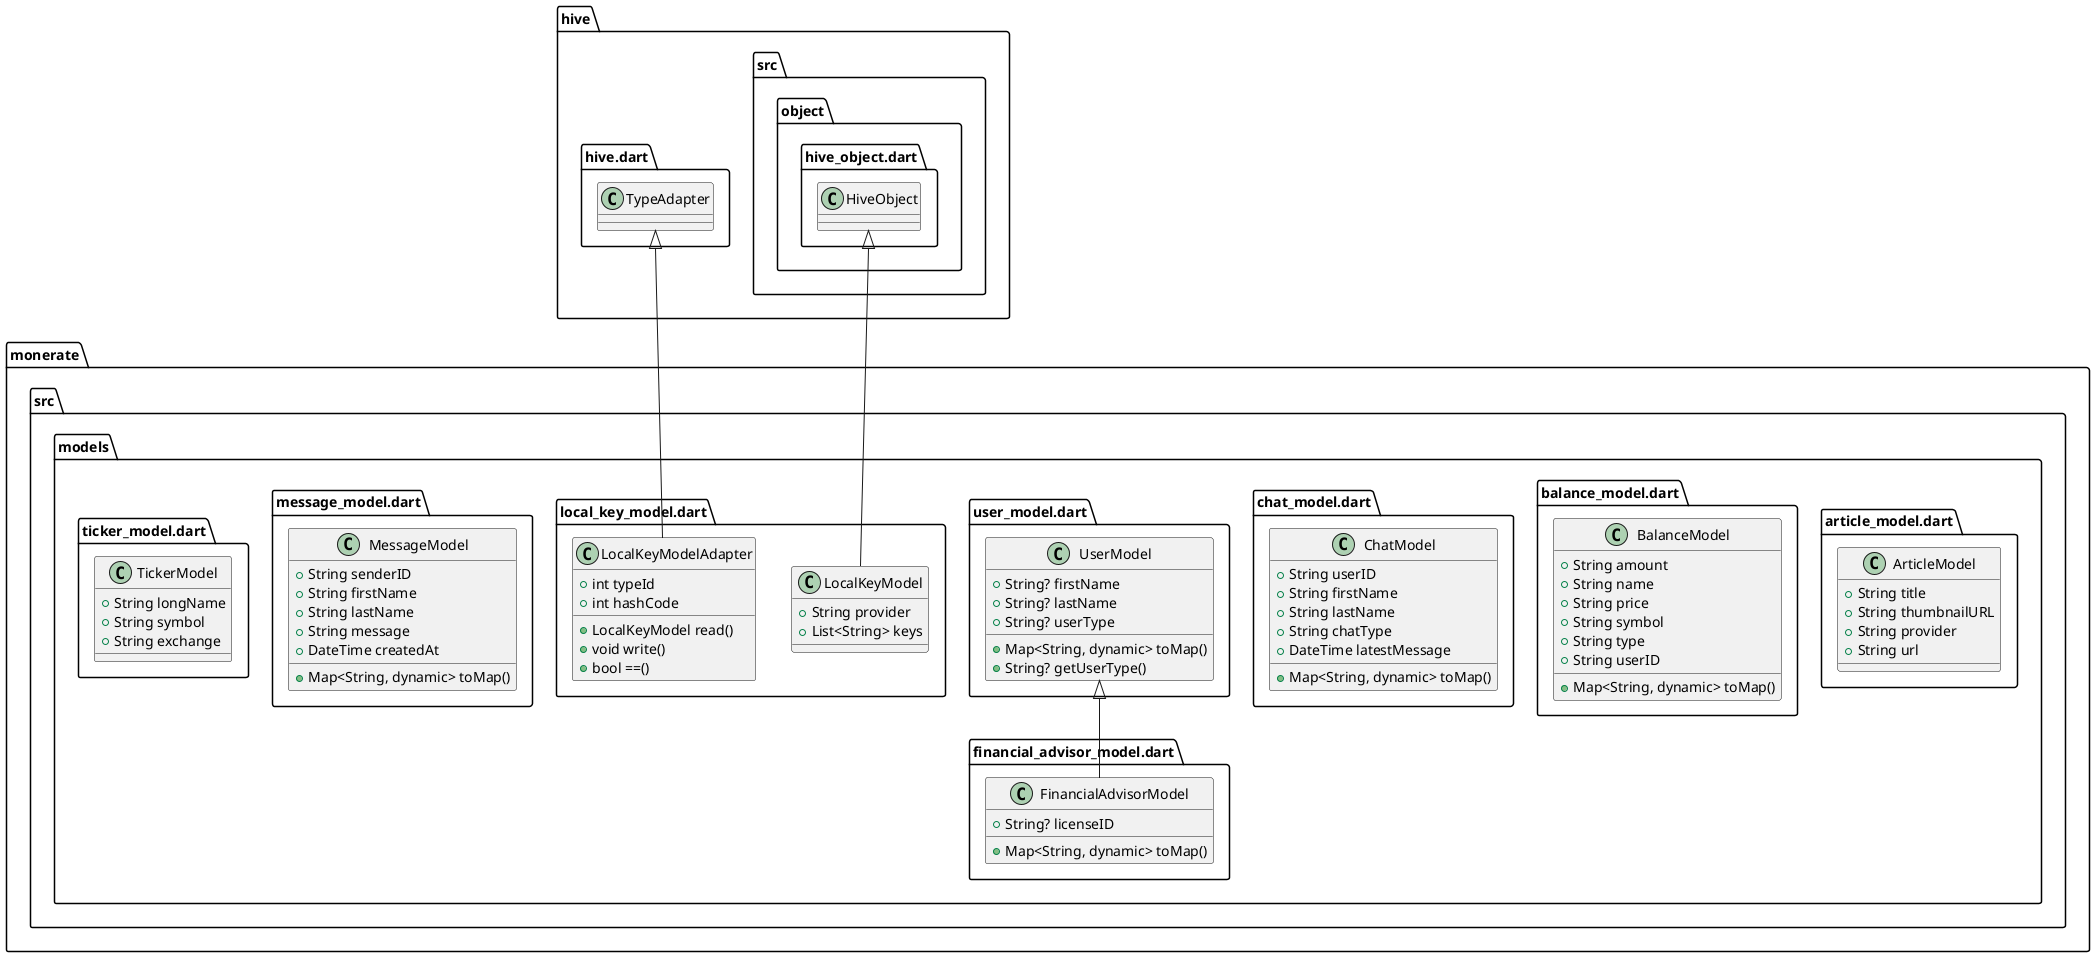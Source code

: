 @startuml
set namespaceSeparator ::

class "monerate::src::models::article_model.dart::ArticleModel" {
  +String title
  +String thumbnailURL
  +String provider
  +String url
}

class "monerate::src::models::balance_model.dart::BalanceModel" {
  +String amount
  +String name
  +String price
  +String symbol
  +String type
  +String userID
  +Map<String, dynamic> toMap()
}

class "monerate::src::models::chat_model.dart::ChatModel" {
  +String userID
  +String firstName
  +String lastName
  +String chatType
  +DateTime latestMessage
  +Map<String, dynamic> toMap()
}

class "monerate::src::models::financial_advisor_model.dart::FinancialAdvisorModel" {
  +String? licenseID
  +Map<String, dynamic> toMap()
}

"monerate::src::models::user_model.dart::UserModel" <|-- "monerate::src::models::financial_advisor_model.dart::FinancialAdvisorModel"

class "monerate::src::models::local_key_model.dart::LocalKeyModel" {
  +String provider
  +List<String> keys
}

"hive::src::object::hive_object.dart::HiveObject" <|-- "monerate::src::models::local_key_model.dart::LocalKeyModel"

class "monerate::src::models::local_key_model.dart::LocalKeyModelAdapter" {
  +int typeId
  +int hashCode
  +LocalKeyModel read()
  +void write()
  +bool ==()
}

"hive::hive.dart::TypeAdapter" <|-- "monerate::src::models::local_key_model.dart::LocalKeyModelAdapter"

class "monerate::src::models::message_model.dart::MessageModel" {
  +String senderID
  +String firstName
  +String lastName
  +String message
  +DateTime createdAt
  +Map<String, dynamic> toMap()
}

class "monerate::src::models::ticker_model.dart::TickerModel" {
  +String longName
  +String symbol
  +String exchange
}

class "monerate::src::models::user_model.dart::UserModel" {
  +String? firstName
  +String? lastName
  +String? userType
  +Map<String, dynamic> toMap()
  +String? getUserType()
}


@enduml